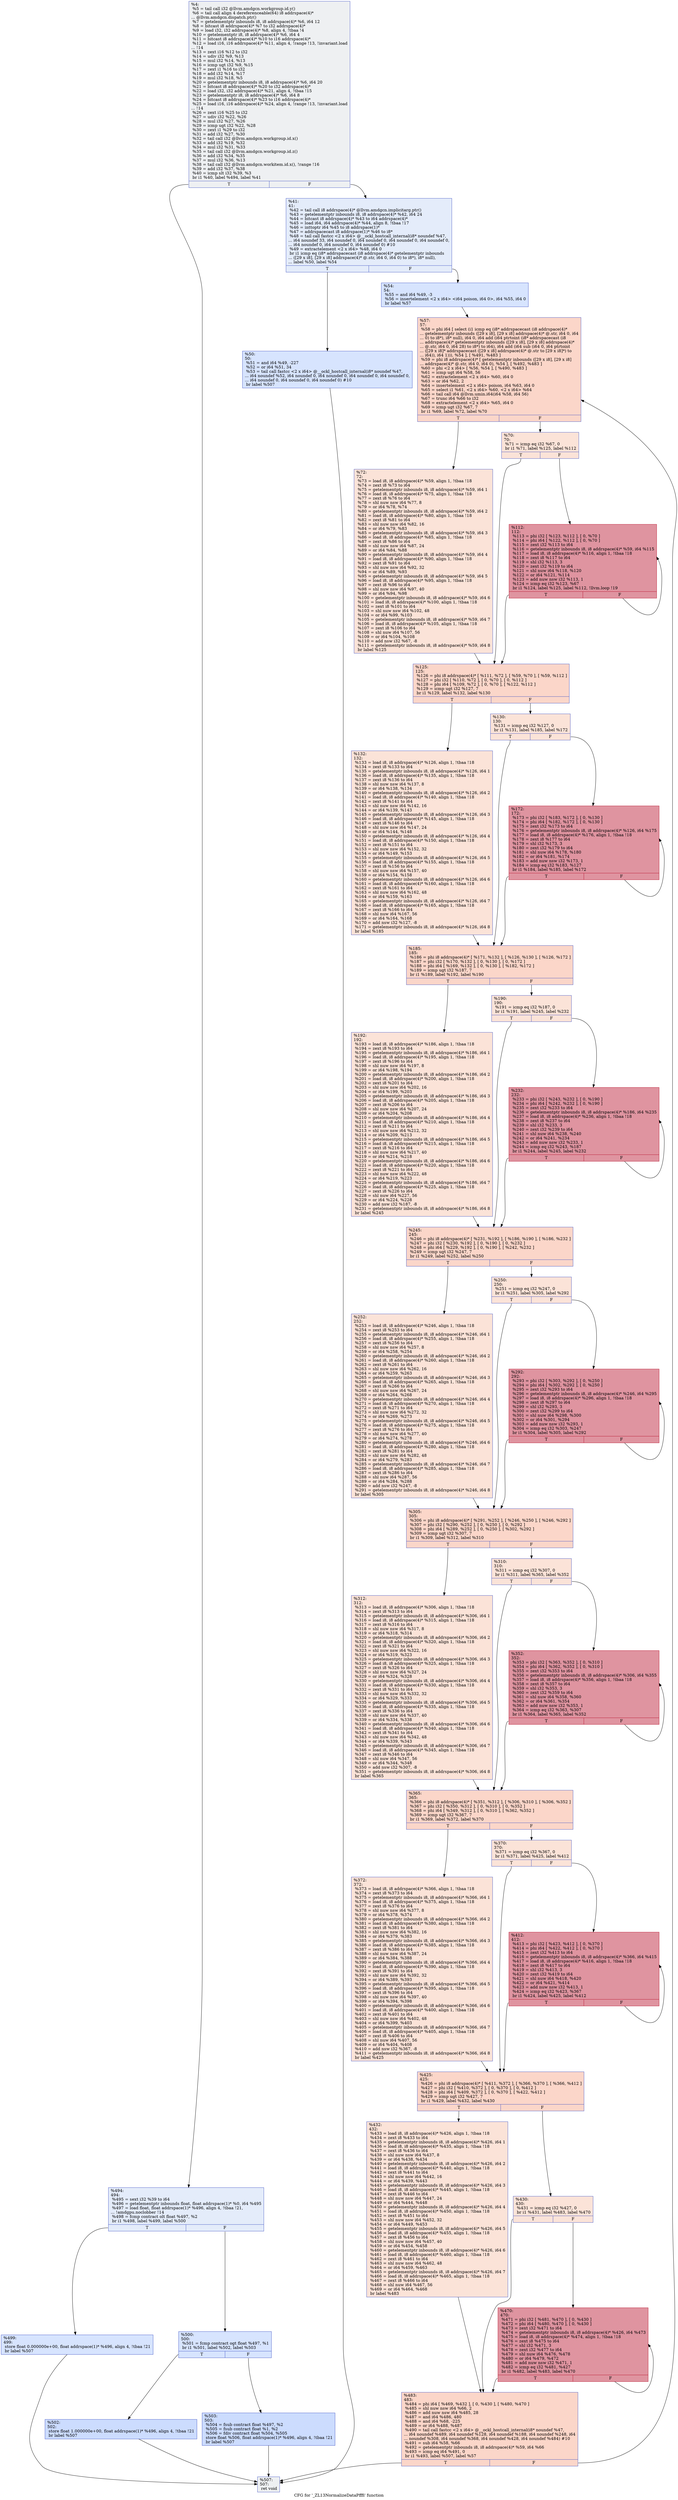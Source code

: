 digraph "CFG for '_ZL13NormalizeDataPfffi' function" {
	label="CFG for '_ZL13NormalizeDataPfffi' function";

	Node0x608a2f0 [shape=record,color="#3d50c3ff", style=filled, fillcolor="#d9dce170",label="{%4:\l  %5 = tail call i32 @llvm.amdgcn.workgroup.id.y()\l  %6 = tail call align 4 dereferenceable(64) i8 addrspace(4)*\l... @llvm.amdgcn.dispatch.ptr()\l  %7 = getelementptr inbounds i8, i8 addrspace(4)* %6, i64 12\l  %8 = bitcast i8 addrspace(4)* %7 to i32 addrspace(4)*\l  %9 = load i32, i32 addrspace(4)* %8, align 4, !tbaa !4\l  %10 = getelementptr i8, i8 addrspace(4)* %6, i64 4\l  %11 = bitcast i8 addrspace(4)* %10 to i16 addrspace(4)*\l  %12 = load i16, i16 addrspace(4)* %11, align 4, !range !13, !invariant.load\l... !14\l  %13 = zext i16 %12 to i32\l  %14 = udiv i32 %9, %13\l  %15 = mul i32 %14, %13\l  %16 = icmp ugt i32 %9, %15\l  %17 = zext i1 %16 to i32\l  %18 = add i32 %14, %17\l  %19 = mul i32 %18, %5\l  %20 = getelementptr inbounds i8, i8 addrspace(4)* %6, i64 20\l  %21 = bitcast i8 addrspace(4)* %20 to i32 addrspace(4)*\l  %22 = load i32, i32 addrspace(4)* %21, align 4, !tbaa !15\l  %23 = getelementptr i8, i8 addrspace(4)* %6, i64 8\l  %24 = bitcast i8 addrspace(4)* %23 to i16 addrspace(4)*\l  %25 = load i16, i16 addrspace(4)* %24, align 4, !range !13, !invariant.load\l... !14\l  %26 = zext i16 %25 to i32\l  %27 = udiv i32 %22, %26\l  %28 = mul i32 %27, %26\l  %29 = icmp ugt i32 %22, %28\l  %30 = zext i1 %29 to i32\l  %31 = add i32 %27, %30\l  %32 = tail call i32 @llvm.amdgcn.workgroup.id.x()\l  %33 = add i32 %19, %32\l  %34 = mul i32 %31, %33\l  %35 = tail call i32 @llvm.amdgcn.workgroup.id.z()\l  %36 = add i32 %34, %35\l  %37 = mul i32 %36, %13\l  %38 = tail call i32 @llvm.amdgcn.workitem.id.x(), !range !16\l  %39 = add i32 %37, %38\l  %40 = icmp slt i32 %39, %3\l  br i1 %40, label %494, label %41\l|{<s0>T|<s1>F}}"];
	Node0x608a2f0:s0 -> Node0x608e3f0;
	Node0x608a2f0:s1 -> Node0x608e480;
	Node0x608e480 [shape=record,color="#3d50c3ff", style=filled, fillcolor="#c1d4f470",label="{%41:\l41:                                               \l  %42 = tail call i8 addrspace(4)* @llvm.amdgcn.implicitarg.ptr()\l  %43 = getelementptr inbounds i8, i8 addrspace(4)* %42, i64 24\l  %44 = bitcast i8 addrspace(4)* %43 to i64 addrspace(4)*\l  %45 = load i64, i64 addrspace(4)* %44, align 8, !tbaa !17\l  %46 = inttoptr i64 %45 to i8 addrspace(1)*\l  %47 = addrspacecast i8 addrspace(1)* %46 to i8*\l  %48 = tail call fastcc \<2 x i64\> @__ockl_hostcall_internal(i8* noundef %47,\l... i64 noundef 33, i64 noundef 0, i64 noundef 0, i64 noundef 0, i64 noundef 0,\l... i64 noundef 0, i64 noundef 0, i64 noundef 0) #10\l  %49 = extractelement \<2 x i64\> %48, i64 0\l  br i1 icmp eq (i8* addrspacecast (i8 addrspace(4)* getelementptr inbounds\l... ([29 x i8], [29 x i8] addrspace(4)* @.str, i64 0, i64 0) to i8*), i8* null),\l... label %50, label %54\l|{<s0>T|<s1>F}}"];
	Node0x608e480:s0 -> Node0x608f3b0;
	Node0x608e480:s1 -> Node0x608fda0;
	Node0x608f3b0 [shape=record,color="#3d50c3ff", style=filled, fillcolor="#a5c3fe70",label="{%50:\l50:                                               \l  %51 = and i64 %49, -227\l  %52 = or i64 %51, 34\l  %53 = tail call fastcc \<2 x i64\> @__ockl_hostcall_internal(i8* noundef %47,\l... i64 noundef %52, i64 noundef 0, i64 noundef 0, i64 noundef 0, i64 noundef 0,\l... i64 noundef 0, i64 noundef 0, i64 noundef 0) #10\l  br label %507\l}"];
	Node0x608f3b0 -> Node0x6090060;
	Node0x608fda0 [shape=record,color="#3d50c3ff", style=filled, fillcolor="#a5c3fe70",label="{%54:\l54:                                               \l  %55 = and i64 %49, -3\l  %56 = insertelement \<2 x i64\> \<i64 poison, i64 0\>, i64 %55, i64 0\l  br label %57\l}"];
	Node0x608fda0 -> Node0x6090b10;
	Node0x6090b10 [shape=record,color="#3d50c3ff", style=filled, fillcolor="#f6a38570",label="{%57:\l57:                                               \l  %58 = phi i64 [ select (i1 icmp eq (i8* addrspacecast (i8 addrspace(4)*\l... getelementptr inbounds ([29 x i8], [29 x i8] addrspace(4)* @.str, i64 0, i64\l... 0) to i8*), i8* null), i64 0, i64 add (i64 ptrtoint (i8* addrspacecast (i8\l... addrspace(4)* getelementptr inbounds ([29 x i8], [29 x i8] addrspace(4)*\l... @.str, i64 0, i64 28) to i8*) to i64), i64 add (i64 sub (i64 0, i64 ptrtoint\l... ([29 x i8]* addrspacecast ([29 x i8] addrspace(4)* @.str to [29 x i8]*) to\l... i64)), i64 1))), %54 ], [ %491, %483 ]\l  %59 = phi i8 addrspace(4)* [ getelementptr inbounds ([29 x i8], [29 x i8]\l... addrspace(4)* @.str, i64 0, i64 0), %54 ], [ %492, %483 ]\l  %60 = phi \<2 x i64\> [ %56, %54 ], [ %490, %483 ]\l  %61 = icmp ugt i64 %58, 56\l  %62 = extractelement \<2 x i64\> %60, i64 0\l  %63 = or i64 %62, 2\l  %64 = insertelement \<2 x i64\> poison, i64 %63, i64 0\l  %65 = select i1 %61, \<2 x i64\> %60, \<2 x i64\> %64\l  %66 = tail call i64 @llvm.umin.i64(i64 %58, i64 56)\l  %67 = trunc i64 %66 to i32\l  %68 = extractelement \<2 x i64\> %65, i64 0\l  %69 = icmp ugt i32 %67, 7\l  br i1 %69, label %72, label %70\l|{<s0>T|<s1>F}}"];
	Node0x6090b10:s0 -> Node0x6091cd0;
	Node0x6090b10:s1 -> Node0x6091d60;
	Node0x6091d60 [shape=record,color="#3d50c3ff", style=filled, fillcolor="#f6bfa670",label="{%70:\l70:                                               \l  %71 = icmp eq i32 %67, 0\l  br i1 %71, label %125, label %112\l|{<s0>T|<s1>F}}"];
	Node0x6091d60:s0 -> Node0x6091f60;
	Node0x6091d60:s1 -> Node0x6091fb0;
	Node0x6091cd0 [shape=record,color="#3d50c3ff", style=filled, fillcolor="#f6bfa670",label="{%72:\l72:                                               \l  %73 = load i8, i8 addrspace(4)* %59, align 1, !tbaa !18\l  %74 = zext i8 %73 to i64\l  %75 = getelementptr inbounds i8, i8 addrspace(4)* %59, i64 1\l  %76 = load i8, i8 addrspace(4)* %75, align 1, !tbaa !18\l  %77 = zext i8 %76 to i64\l  %78 = shl nuw nsw i64 %77, 8\l  %79 = or i64 %78, %74\l  %80 = getelementptr inbounds i8, i8 addrspace(4)* %59, i64 2\l  %81 = load i8, i8 addrspace(4)* %80, align 1, !tbaa !18\l  %82 = zext i8 %81 to i64\l  %83 = shl nuw nsw i64 %82, 16\l  %84 = or i64 %79, %83\l  %85 = getelementptr inbounds i8, i8 addrspace(4)* %59, i64 3\l  %86 = load i8, i8 addrspace(4)* %85, align 1, !tbaa !18\l  %87 = zext i8 %86 to i64\l  %88 = shl nuw nsw i64 %87, 24\l  %89 = or i64 %84, %88\l  %90 = getelementptr inbounds i8, i8 addrspace(4)* %59, i64 4\l  %91 = load i8, i8 addrspace(4)* %90, align 1, !tbaa !18\l  %92 = zext i8 %91 to i64\l  %93 = shl nuw nsw i64 %92, 32\l  %94 = or i64 %89, %93\l  %95 = getelementptr inbounds i8, i8 addrspace(4)* %59, i64 5\l  %96 = load i8, i8 addrspace(4)* %95, align 1, !tbaa !18\l  %97 = zext i8 %96 to i64\l  %98 = shl nuw nsw i64 %97, 40\l  %99 = or i64 %94, %98\l  %100 = getelementptr inbounds i8, i8 addrspace(4)* %59, i64 6\l  %101 = load i8, i8 addrspace(4)* %100, align 1, !tbaa !18\l  %102 = zext i8 %101 to i64\l  %103 = shl nuw nsw i64 %102, 48\l  %104 = or i64 %99, %103\l  %105 = getelementptr inbounds i8, i8 addrspace(4)* %59, i64 7\l  %106 = load i8, i8 addrspace(4)* %105, align 1, !tbaa !18\l  %107 = zext i8 %106 to i64\l  %108 = shl nuw i64 %107, 56\l  %109 = or i64 %104, %108\l  %110 = add nsw i32 %67, -8\l  %111 = getelementptr inbounds i8, i8 addrspace(4)* %59, i64 8\l  br label %125\l}"];
	Node0x6091cd0 -> Node0x6091f60;
	Node0x6091fb0 [shape=record,color="#b70d28ff", style=filled, fillcolor="#b70d2870",label="{%112:\l112:                                              \l  %113 = phi i32 [ %123, %112 ], [ 0, %70 ]\l  %114 = phi i64 [ %122, %112 ], [ 0, %70 ]\l  %115 = zext i32 %113 to i64\l  %116 = getelementptr inbounds i8, i8 addrspace(4)* %59, i64 %115\l  %117 = load i8, i8 addrspace(4)* %116, align 1, !tbaa !18\l  %118 = zext i8 %117 to i64\l  %119 = shl i32 %113, 3\l  %120 = zext i32 %119 to i64\l  %121 = shl nuw i64 %118, %120\l  %122 = or i64 %121, %114\l  %123 = add nuw nsw i32 %113, 1\l  %124 = icmp eq i32 %123, %67\l  br i1 %124, label %125, label %112, !llvm.loop !19\l|{<s0>T|<s1>F}}"];
	Node0x6091fb0:s0 -> Node0x6091f60;
	Node0x6091fb0:s1 -> Node0x6091fb0;
	Node0x6091f60 [shape=record,color="#3d50c3ff", style=filled, fillcolor="#f6a38570",label="{%125:\l125:                                              \l  %126 = phi i8 addrspace(4)* [ %111, %72 ], [ %59, %70 ], [ %59, %112 ]\l  %127 = phi i32 [ %110, %72 ], [ 0, %70 ], [ 0, %112 ]\l  %128 = phi i64 [ %109, %72 ], [ 0, %70 ], [ %122, %112 ]\l  %129 = icmp ugt i32 %127, 7\l  br i1 %129, label %132, label %130\l|{<s0>T|<s1>F}}"];
	Node0x6091f60:s0 -> Node0x6091680;
	Node0x6091f60:s1 -> Node0x60916d0;
	Node0x60916d0 [shape=record,color="#3d50c3ff", style=filled, fillcolor="#f6bfa670",label="{%130:\l130:                                              \l  %131 = icmp eq i32 %127, 0\l  br i1 %131, label %185, label %172\l|{<s0>T|<s1>F}}"];
	Node0x60916d0:s0 -> Node0x60918a0;
	Node0x60916d0:s1 -> Node0x60918f0;
	Node0x6091680 [shape=record,color="#3d50c3ff", style=filled, fillcolor="#f6bfa670",label="{%132:\l132:                                              \l  %133 = load i8, i8 addrspace(4)* %126, align 1, !tbaa !18\l  %134 = zext i8 %133 to i64\l  %135 = getelementptr inbounds i8, i8 addrspace(4)* %126, i64 1\l  %136 = load i8, i8 addrspace(4)* %135, align 1, !tbaa !18\l  %137 = zext i8 %136 to i64\l  %138 = shl nuw nsw i64 %137, 8\l  %139 = or i64 %138, %134\l  %140 = getelementptr inbounds i8, i8 addrspace(4)* %126, i64 2\l  %141 = load i8, i8 addrspace(4)* %140, align 1, !tbaa !18\l  %142 = zext i8 %141 to i64\l  %143 = shl nuw nsw i64 %142, 16\l  %144 = or i64 %139, %143\l  %145 = getelementptr inbounds i8, i8 addrspace(4)* %126, i64 3\l  %146 = load i8, i8 addrspace(4)* %145, align 1, !tbaa !18\l  %147 = zext i8 %146 to i64\l  %148 = shl nuw nsw i64 %147, 24\l  %149 = or i64 %144, %148\l  %150 = getelementptr inbounds i8, i8 addrspace(4)* %126, i64 4\l  %151 = load i8, i8 addrspace(4)* %150, align 1, !tbaa !18\l  %152 = zext i8 %151 to i64\l  %153 = shl nuw nsw i64 %152, 32\l  %154 = or i64 %149, %153\l  %155 = getelementptr inbounds i8, i8 addrspace(4)* %126, i64 5\l  %156 = load i8, i8 addrspace(4)* %155, align 1, !tbaa !18\l  %157 = zext i8 %156 to i64\l  %158 = shl nuw nsw i64 %157, 40\l  %159 = or i64 %154, %158\l  %160 = getelementptr inbounds i8, i8 addrspace(4)* %126, i64 6\l  %161 = load i8, i8 addrspace(4)* %160, align 1, !tbaa !18\l  %162 = zext i8 %161 to i64\l  %163 = shl nuw nsw i64 %162, 48\l  %164 = or i64 %159, %163\l  %165 = getelementptr inbounds i8, i8 addrspace(4)* %126, i64 7\l  %166 = load i8, i8 addrspace(4)* %165, align 1, !tbaa !18\l  %167 = zext i8 %166 to i64\l  %168 = shl nuw i64 %167, 56\l  %169 = or i64 %164, %168\l  %170 = add nsw i32 %127, -8\l  %171 = getelementptr inbounds i8, i8 addrspace(4)* %126, i64 8\l  br label %185\l}"];
	Node0x6091680 -> Node0x60918a0;
	Node0x60918f0 [shape=record,color="#b70d28ff", style=filled, fillcolor="#b70d2870",label="{%172:\l172:                                              \l  %173 = phi i32 [ %183, %172 ], [ 0, %130 ]\l  %174 = phi i64 [ %182, %172 ], [ 0, %130 ]\l  %175 = zext i32 %173 to i64\l  %176 = getelementptr inbounds i8, i8 addrspace(4)* %126, i64 %175\l  %177 = load i8, i8 addrspace(4)* %176, align 1, !tbaa !18\l  %178 = zext i8 %177 to i64\l  %179 = shl i32 %173, 3\l  %180 = zext i32 %179 to i64\l  %181 = shl nuw i64 %178, %180\l  %182 = or i64 %181, %174\l  %183 = add nuw nsw i32 %173, 1\l  %184 = icmp eq i32 %183, %127\l  br i1 %184, label %185, label %172\l|{<s0>T|<s1>F}}"];
	Node0x60918f0:s0 -> Node0x60918a0;
	Node0x60918f0:s1 -> Node0x60918f0;
	Node0x60918a0 [shape=record,color="#3d50c3ff", style=filled, fillcolor="#f6a38570",label="{%185:\l185:                                              \l  %186 = phi i8 addrspace(4)* [ %171, %132 ], [ %126, %130 ], [ %126, %172 ]\l  %187 = phi i32 [ %170, %132 ], [ 0, %130 ], [ 0, %172 ]\l  %188 = phi i64 [ %169, %132 ], [ 0, %130 ], [ %182, %172 ]\l  %189 = icmp ugt i32 %187, 7\l  br i1 %189, label %192, label %190\l|{<s0>T|<s1>F}}"];
	Node0x60918a0:s0 -> Node0x60971a0;
	Node0x60918a0:s1 -> Node0x60971f0;
	Node0x60971f0 [shape=record,color="#3d50c3ff", style=filled, fillcolor="#f6bfa670",label="{%190:\l190:                                              \l  %191 = icmp eq i32 %187, 0\l  br i1 %191, label %245, label %232\l|{<s0>T|<s1>F}}"];
	Node0x60971f0:s0 -> Node0x6097380;
	Node0x60971f0:s1 -> Node0x60973d0;
	Node0x60971a0 [shape=record,color="#3d50c3ff", style=filled, fillcolor="#f6bfa670",label="{%192:\l192:                                              \l  %193 = load i8, i8 addrspace(4)* %186, align 1, !tbaa !18\l  %194 = zext i8 %193 to i64\l  %195 = getelementptr inbounds i8, i8 addrspace(4)* %186, i64 1\l  %196 = load i8, i8 addrspace(4)* %195, align 1, !tbaa !18\l  %197 = zext i8 %196 to i64\l  %198 = shl nuw nsw i64 %197, 8\l  %199 = or i64 %198, %194\l  %200 = getelementptr inbounds i8, i8 addrspace(4)* %186, i64 2\l  %201 = load i8, i8 addrspace(4)* %200, align 1, !tbaa !18\l  %202 = zext i8 %201 to i64\l  %203 = shl nuw nsw i64 %202, 16\l  %204 = or i64 %199, %203\l  %205 = getelementptr inbounds i8, i8 addrspace(4)* %186, i64 3\l  %206 = load i8, i8 addrspace(4)* %205, align 1, !tbaa !18\l  %207 = zext i8 %206 to i64\l  %208 = shl nuw nsw i64 %207, 24\l  %209 = or i64 %204, %208\l  %210 = getelementptr inbounds i8, i8 addrspace(4)* %186, i64 4\l  %211 = load i8, i8 addrspace(4)* %210, align 1, !tbaa !18\l  %212 = zext i8 %211 to i64\l  %213 = shl nuw nsw i64 %212, 32\l  %214 = or i64 %209, %213\l  %215 = getelementptr inbounds i8, i8 addrspace(4)* %186, i64 5\l  %216 = load i8, i8 addrspace(4)* %215, align 1, !tbaa !18\l  %217 = zext i8 %216 to i64\l  %218 = shl nuw nsw i64 %217, 40\l  %219 = or i64 %214, %218\l  %220 = getelementptr inbounds i8, i8 addrspace(4)* %186, i64 6\l  %221 = load i8, i8 addrspace(4)* %220, align 1, !tbaa !18\l  %222 = zext i8 %221 to i64\l  %223 = shl nuw nsw i64 %222, 48\l  %224 = or i64 %219, %223\l  %225 = getelementptr inbounds i8, i8 addrspace(4)* %186, i64 7\l  %226 = load i8, i8 addrspace(4)* %225, align 1, !tbaa !18\l  %227 = zext i8 %226 to i64\l  %228 = shl nuw i64 %227, 56\l  %229 = or i64 %224, %228\l  %230 = add nsw i32 %187, -8\l  %231 = getelementptr inbounds i8, i8 addrspace(4)* %186, i64 8\l  br label %245\l}"];
	Node0x60971a0 -> Node0x6097380;
	Node0x60973d0 [shape=record,color="#b70d28ff", style=filled, fillcolor="#b70d2870",label="{%232:\l232:                                              \l  %233 = phi i32 [ %243, %232 ], [ 0, %190 ]\l  %234 = phi i64 [ %242, %232 ], [ 0, %190 ]\l  %235 = zext i32 %233 to i64\l  %236 = getelementptr inbounds i8, i8 addrspace(4)* %186, i64 %235\l  %237 = load i8, i8 addrspace(4)* %236, align 1, !tbaa !18\l  %238 = zext i8 %237 to i64\l  %239 = shl i32 %233, 3\l  %240 = zext i32 %239 to i64\l  %241 = shl nuw i64 %238, %240\l  %242 = or i64 %241, %234\l  %243 = add nuw nsw i32 %233, 1\l  %244 = icmp eq i32 %243, %187\l  br i1 %244, label %245, label %232\l|{<s0>T|<s1>F}}"];
	Node0x60973d0:s0 -> Node0x6097380;
	Node0x60973d0:s1 -> Node0x60973d0;
	Node0x6097380 [shape=record,color="#3d50c3ff", style=filled, fillcolor="#f6a38570",label="{%245:\l245:                                              \l  %246 = phi i8 addrspace(4)* [ %231, %192 ], [ %186, %190 ], [ %186, %232 ]\l  %247 = phi i32 [ %230, %192 ], [ 0, %190 ], [ 0, %232 ]\l  %248 = phi i64 [ %229, %192 ], [ 0, %190 ], [ %242, %232 ]\l  %249 = icmp ugt i32 %247, 7\l  br i1 %249, label %252, label %250\l|{<s0>T|<s1>F}}"];
	Node0x6097380:s0 -> Node0x60993f0;
	Node0x6097380:s1 -> Node0x6099440;
	Node0x6099440 [shape=record,color="#3d50c3ff", style=filled, fillcolor="#f6bfa670",label="{%250:\l250:                                              \l  %251 = icmp eq i32 %247, 0\l  br i1 %251, label %305, label %292\l|{<s0>T|<s1>F}}"];
	Node0x6099440:s0 -> Node0x60995d0;
	Node0x6099440:s1 -> Node0x6099620;
	Node0x60993f0 [shape=record,color="#3d50c3ff", style=filled, fillcolor="#f6bfa670",label="{%252:\l252:                                              \l  %253 = load i8, i8 addrspace(4)* %246, align 1, !tbaa !18\l  %254 = zext i8 %253 to i64\l  %255 = getelementptr inbounds i8, i8 addrspace(4)* %246, i64 1\l  %256 = load i8, i8 addrspace(4)* %255, align 1, !tbaa !18\l  %257 = zext i8 %256 to i64\l  %258 = shl nuw nsw i64 %257, 8\l  %259 = or i64 %258, %254\l  %260 = getelementptr inbounds i8, i8 addrspace(4)* %246, i64 2\l  %261 = load i8, i8 addrspace(4)* %260, align 1, !tbaa !18\l  %262 = zext i8 %261 to i64\l  %263 = shl nuw nsw i64 %262, 16\l  %264 = or i64 %259, %263\l  %265 = getelementptr inbounds i8, i8 addrspace(4)* %246, i64 3\l  %266 = load i8, i8 addrspace(4)* %265, align 1, !tbaa !18\l  %267 = zext i8 %266 to i64\l  %268 = shl nuw nsw i64 %267, 24\l  %269 = or i64 %264, %268\l  %270 = getelementptr inbounds i8, i8 addrspace(4)* %246, i64 4\l  %271 = load i8, i8 addrspace(4)* %270, align 1, !tbaa !18\l  %272 = zext i8 %271 to i64\l  %273 = shl nuw nsw i64 %272, 32\l  %274 = or i64 %269, %273\l  %275 = getelementptr inbounds i8, i8 addrspace(4)* %246, i64 5\l  %276 = load i8, i8 addrspace(4)* %275, align 1, !tbaa !18\l  %277 = zext i8 %276 to i64\l  %278 = shl nuw nsw i64 %277, 40\l  %279 = or i64 %274, %278\l  %280 = getelementptr inbounds i8, i8 addrspace(4)* %246, i64 6\l  %281 = load i8, i8 addrspace(4)* %280, align 1, !tbaa !18\l  %282 = zext i8 %281 to i64\l  %283 = shl nuw nsw i64 %282, 48\l  %284 = or i64 %279, %283\l  %285 = getelementptr inbounds i8, i8 addrspace(4)* %246, i64 7\l  %286 = load i8, i8 addrspace(4)* %285, align 1, !tbaa !18\l  %287 = zext i8 %286 to i64\l  %288 = shl nuw i64 %287, 56\l  %289 = or i64 %284, %288\l  %290 = add nsw i32 %247, -8\l  %291 = getelementptr inbounds i8, i8 addrspace(4)* %246, i64 8\l  br label %305\l}"];
	Node0x60993f0 -> Node0x60995d0;
	Node0x6099620 [shape=record,color="#b70d28ff", style=filled, fillcolor="#b70d2870",label="{%292:\l292:                                              \l  %293 = phi i32 [ %303, %292 ], [ 0, %250 ]\l  %294 = phi i64 [ %302, %292 ], [ 0, %250 ]\l  %295 = zext i32 %293 to i64\l  %296 = getelementptr inbounds i8, i8 addrspace(4)* %246, i64 %295\l  %297 = load i8, i8 addrspace(4)* %296, align 1, !tbaa !18\l  %298 = zext i8 %297 to i64\l  %299 = shl i32 %293, 3\l  %300 = zext i32 %299 to i64\l  %301 = shl nuw i64 %298, %300\l  %302 = or i64 %301, %294\l  %303 = add nuw nsw i32 %293, 1\l  %304 = icmp eq i32 %303, %247\l  br i1 %304, label %305, label %292\l|{<s0>T|<s1>F}}"];
	Node0x6099620:s0 -> Node0x60995d0;
	Node0x6099620:s1 -> Node0x6099620;
	Node0x60995d0 [shape=record,color="#3d50c3ff", style=filled, fillcolor="#f6a38570",label="{%305:\l305:                                              \l  %306 = phi i8 addrspace(4)* [ %291, %252 ], [ %246, %250 ], [ %246, %292 ]\l  %307 = phi i32 [ %290, %252 ], [ 0, %250 ], [ 0, %292 ]\l  %308 = phi i64 [ %289, %252 ], [ 0, %250 ], [ %302, %292 ]\l  %309 = icmp ugt i32 %307, 7\l  br i1 %309, label %312, label %310\l|{<s0>T|<s1>F}}"];
	Node0x60995d0:s0 -> Node0x609be70;
	Node0x60995d0:s1 -> Node0x609bec0;
	Node0x609bec0 [shape=record,color="#3d50c3ff", style=filled, fillcolor="#f6bfa670",label="{%310:\l310:                                              \l  %311 = icmp eq i32 %307, 0\l  br i1 %311, label %365, label %352\l|{<s0>T|<s1>F}}"];
	Node0x609bec0:s0 -> Node0x609c050;
	Node0x609bec0:s1 -> Node0x609c0a0;
	Node0x609be70 [shape=record,color="#3d50c3ff", style=filled, fillcolor="#f6bfa670",label="{%312:\l312:                                              \l  %313 = load i8, i8 addrspace(4)* %306, align 1, !tbaa !18\l  %314 = zext i8 %313 to i64\l  %315 = getelementptr inbounds i8, i8 addrspace(4)* %306, i64 1\l  %316 = load i8, i8 addrspace(4)* %315, align 1, !tbaa !18\l  %317 = zext i8 %316 to i64\l  %318 = shl nuw nsw i64 %317, 8\l  %319 = or i64 %318, %314\l  %320 = getelementptr inbounds i8, i8 addrspace(4)* %306, i64 2\l  %321 = load i8, i8 addrspace(4)* %320, align 1, !tbaa !18\l  %322 = zext i8 %321 to i64\l  %323 = shl nuw nsw i64 %322, 16\l  %324 = or i64 %319, %323\l  %325 = getelementptr inbounds i8, i8 addrspace(4)* %306, i64 3\l  %326 = load i8, i8 addrspace(4)* %325, align 1, !tbaa !18\l  %327 = zext i8 %326 to i64\l  %328 = shl nuw nsw i64 %327, 24\l  %329 = or i64 %324, %328\l  %330 = getelementptr inbounds i8, i8 addrspace(4)* %306, i64 4\l  %331 = load i8, i8 addrspace(4)* %330, align 1, !tbaa !18\l  %332 = zext i8 %331 to i64\l  %333 = shl nuw nsw i64 %332, 32\l  %334 = or i64 %329, %333\l  %335 = getelementptr inbounds i8, i8 addrspace(4)* %306, i64 5\l  %336 = load i8, i8 addrspace(4)* %335, align 1, !tbaa !18\l  %337 = zext i8 %336 to i64\l  %338 = shl nuw nsw i64 %337, 40\l  %339 = or i64 %334, %338\l  %340 = getelementptr inbounds i8, i8 addrspace(4)* %306, i64 6\l  %341 = load i8, i8 addrspace(4)* %340, align 1, !tbaa !18\l  %342 = zext i8 %341 to i64\l  %343 = shl nuw nsw i64 %342, 48\l  %344 = or i64 %339, %343\l  %345 = getelementptr inbounds i8, i8 addrspace(4)* %306, i64 7\l  %346 = load i8, i8 addrspace(4)* %345, align 1, !tbaa !18\l  %347 = zext i8 %346 to i64\l  %348 = shl nuw i64 %347, 56\l  %349 = or i64 %344, %348\l  %350 = add nsw i32 %307, -8\l  %351 = getelementptr inbounds i8, i8 addrspace(4)* %306, i64 8\l  br label %365\l}"];
	Node0x609be70 -> Node0x609c050;
	Node0x609c0a0 [shape=record,color="#b70d28ff", style=filled, fillcolor="#b70d2870",label="{%352:\l352:                                              \l  %353 = phi i32 [ %363, %352 ], [ 0, %310 ]\l  %354 = phi i64 [ %362, %352 ], [ 0, %310 ]\l  %355 = zext i32 %353 to i64\l  %356 = getelementptr inbounds i8, i8 addrspace(4)* %306, i64 %355\l  %357 = load i8, i8 addrspace(4)* %356, align 1, !tbaa !18\l  %358 = zext i8 %357 to i64\l  %359 = shl i32 %353, 3\l  %360 = zext i32 %359 to i64\l  %361 = shl nuw i64 %358, %360\l  %362 = or i64 %361, %354\l  %363 = add nuw nsw i32 %353, 1\l  %364 = icmp eq i32 %363, %307\l  br i1 %364, label %365, label %352\l|{<s0>T|<s1>F}}"];
	Node0x609c0a0:s0 -> Node0x609c050;
	Node0x609c0a0:s1 -> Node0x609c0a0;
	Node0x609c050 [shape=record,color="#3d50c3ff", style=filled, fillcolor="#f6a38570",label="{%365:\l365:                                              \l  %366 = phi i8 addrspace(4)* [ %351, %312 ], [ %306, %310 ], [ %306, %352 ]\l  %367 = phi i32 [ %350, %312 ], [ 0, %310 ], [ 0, %352 ]\l  %368 = phi i64 [ %349, %312 ], [ 0, %310 ], [ %362, %352 ]\l  %369 = icmp ugt i32 %367, 7\l  br i1 %369, label %372, label %370\l|{<s0>T|<s1>F}}"];
	Node0x609c050:s0 -> Node0x609eb10;
	Node0x609c050:s1 -> Node0x609eb60;
	Node0x609eb60 [shape=record,color="#3d50c3ff", style=filled, fillcolor="#f6bfa670",label="{%370:\l370:                                              \l  %371 = icmp eq i32 %367, 0\l  br i1 %371, label %425, label %412\l|{<s0>T|<s1>F}}"];
	Node0x609eb60:s0 -> Node0x609ecf0;
	Node0x609eb60:s1 -> Node0x609ed40;
	Node0x609eb10 [shape=record,color="#3d50c3ff", style=filled, fillcolor="#f6bfa670",label="{%372:\l372:                                              \l  %373 = load i8, i8 addrspace(4)* %366, align 1, !tbaa !18\l  %374 = zext i8 %373 to i64\l  %375 = getelementptr inbounds i8, i8 addrspace(4)* %366, i64 1\l  %376 = load i8, i8 addrspace(4)* %375, align 1, !tbaa !18\l  %377 = zext i8 %376 to i64\l  %378 = shl nuw nsw i64 %377, 8\l  %379 = or i64 %378, %374\l  %380 = getelementptr inbounds i8, i8 addrspace(4)* %366, i64 2\l  %381 = load i8, i8 addrspace(4)* %380, align 1, !tbaa !18\l  %382 = zext i8 %381 to i64\l  %383 = shl nuw nsw i64 %382, 16\l  %384 = or i64 %379, %383\l  %385 = getelementptr inbounds i8, i8 addrspace(4)* %366, i64 3\l  %386 = load i8, i8 addrspace(4)* %385, align 1, !tbaa !18\l  %387 = zext i8 %386 to i64\l  %388 = shl nuw nsw i64 %387, 24\l  %389 = or i64 %384, %388\l  %390 = getelementptr inbounds i8, i8 addrspace(4)* %366, i64 4\l  %391 = load i8, i8 addrspace(4)* %390, align 1, !tbaa !18\l  %392 = zext i8 %391 to i64\l  %393 = shl nuw nsw i64 %392, 32\l  %394 = or i64 %389, %393\l  %395 = getelementptr inbounds i8, i8 addrspace(4)* %366, i64 5\l  %396 = load i8, i8 addrspace(4)* %395, align 1, !tbaa !18\l  %397 = zext i8 %396 to i64\l  %398 = shl nuw nsw i64 %397, 40\l  %399 = or i64 %394, %398\l  %400 = getelementptr inbounds i8, i8 addrspace(4)* %366, i64 6\l  %401 = load i8, i8 addrspace(4)* %400, align 1, !tbaa !18\l  %402 = zext i8 %401 to i64\l  %403 = shl nuw nsw i64 %402, 48\l  %404 = or i64 %399, %403\l  %405 = getelementptr inbounds i8, i8 addrspace(4)* %366, i64 7\l  %406 = load i8, i8 addrspace(4)* %405, align 1, !tbaa !18\l  %407 = zext i8 %406 to i64\l  %408 = shl nuw i64 %407, 56\l  %409 = or i64 %404, %408\l  %410 = add nsw i32 %367, -8\l  %411 = getelementptr inbounds i8, i8 addrspace(4)* %366, i64 8\l  br label %425\l}"];
	Node0x609eb10 -> Node0x609ecf0;
	Node0x609ed40 [shape=record,color="#b70d28ff", style=filled, fillcolor="#b70d2870",label="{%412:\l412:                                              \l  %413 = phi i32 [ %423, %412 ], [ 0, %370 ]\l  %414 = phi i64 [ %422, %412 ], [ 0, %370 ]\l  %415 = zext i32 %413 to i64\l  %416 = getelementptr inbounds i8, i8 addrspace(4)* %366, i64 %415\l  %417 = load i8, i8 addrspace(4)* %416, align 1, !tbaa !18\l  %418 = zext i8 %417 to i64\l  %419 = shl i32 %413, 3\l  %420 = zext i32 %419 to i64\l  %421 = shl nuw i64 %418, %420\l  %422 = or i64 %421, %414\l  %423 = add nuw nsw i32 %413, 1\l  %424 = icmp eq i32 %423, %367\l  br i1 %424, label %425, label %412\l|{<s0>T|<s1>F}}"];
	Node0x609ed40:s0 -> Node0x609ecf0;
	Node0x609ed40:s1 -> Node0x609ed40;
	Node0x609ecf0 [shape=record,color="#3d50c3ff", style=filled, fillcolor="#f6a38570",label="{%425:\l425:                                              \l  %426 = phi i8 addrspace(4)* [ %411, %372 ], [ %366, %370 ], [ %366, %412 ]\l  %427 = phi i32 [ %410, %372 ], [ 0, %370 ], [ 0, %412 ]\l  %428 = phi i64 [ %409, %372 ], [ 0, %370 ], [ %422, %412 ]\l  %429 = icmp ugt i32 %427, 7\l  br i1 %429, label %432, label %430\l|{<s0>T|<s1>F}}"];
	Node0x609ecf0:s0 -> Node0x60a1370;
	Node0x609ecf0:s1 -> Node0x60a13c0;
	Node0x60a13c0 [shape=record,color="#3d50c3ff", style=filled, fillcolor="#f6bfa670",label="{%430:\l430:                                              \l  %431 = icmp eq i32 %427, 0\l  br i1 %431, label %483, label %470\l|{<s0>T|<s1>F}}"];
	Node0x60a13c0:s0 -> Node0x6090fb0;
	Node0x60a13c0:s1 -> Node0x60a1550;
	Node0x60a1370 [shape=record,color="#3d50c3ff", style=filled, fillcolor="#f6bfa670",label="{%432:\l432:                                              \l  %433 = load i8, i8 addrspace(4)* %426, align 1, !tbaa !18\l  %434 = zext i8 %433 to i64\l  %435 = getelementptr inbounds i8, i8 addrspace(4)* %426, i64 1\l  %436 = load i8, i8 addrspace(4)* %435, align 1, !tbaa !18\l  %437 = zext i8 %436 to i64\l  %438 = shl nuw nsw i64 %437, 8\l  %439 = or i64 %438, %434\l  %440 = getelementptr inbounds i8, i8 addrspace(4)* %426, i64 2\l  %441 = load i8, i8 addrspace(4)* %440, align 1, !tbaa !18\l  %442 = zext i8 %441 to i64\l  %443 = shl nuw nsw i64 %442, 16\l  %444 = or i64 %439, %443\l  %445 = getelementptr inbounds i8, i8 addrspace(4)* %426, i64 3\l  %446 = load i8, i8 addrspace(4)* %445, align 1, !tbaa !18\l  %447 = zext i8 %446 to i64\l  %448 = shl nuw nsw i64 %447, 24\l  %449 = or i64 %444, %448\l  %450 = getelementptr inbounds i8, i8 addrspace(4)* %426, i64 4\l  %451 = load i8, i8 addrspace(4)* %450, align 1, !tbaa !18\l  %452 = zext i8 %451 to i64\l  %453 = shl nuw nsw i64 %452, 32\l  %454 = or i64 %449, %453\l  %455 = getelementptr inbounds i8, i8 addrspace(4)* %426, i64 5\l  %456 = load i8, i8 addrspace(4)* %455, align 1, !tbaa !18\l  %457 = zext i8 %456 to i64\l  %458 = shl nuw nsw i64 %457, 40\l  %459 = or i64 %454, %458\l  %460 = getelementptr inbounds i8, i8 addrspace(4)* %426, i64 6\l  %461 = load i8, i8 addrspace(4)* %460, align 1, !tbaa !18\l  %462 = zext i8 %461 to i64\l  %463 = shl nuw nsw i64 %462, 48\l  %464 = or i64 %459, %463\l  %465 = getelementptr inbounds i8, i8 addrspace(4)* %426, i64 7\l  %466 = load i8, i8 addrspace(4)* %465, align 1, !tbaa !18\l  %467 = zext i8 %466 to i64\l  %468 = shl nuw i64 %467, 56\l  %469 = or i64 %464, %468\l  br label %483\l}"];
	Node0x60a1370 -> Node0x6090fb0;
	Node0x60a1550 [shape=record,color="#b70d28ff", style=filled, fillcolor="#b70d2870",label="{%470:\l470:                                              \l  %471 = phi i32 [ %481, %470 ], [ 0, %430 ]\l  %472 = phi i64 [ %480, %470 ], [ 0, %430 ]\l  %473 = zext i32 %471 to i64\l  %474 = getelementptr inbounds i8, i8 addrspace(4)* %426, i64 %473\l  %475 = load i8, i8 addrspace(4)* %474, align 1, !tbaa !18\l  %476 = zext i8 %475 to i64\l  %477 = shl i32 %471, 3\l  %478 = zext i32 %477 to i64\l  %479 = shl nuw i64 %476, %478\l  %480 = or i64 %479, %472\l  %481 = add nuw nsw i32 %471, 1\l  %482 = icmp eq i32 %481, %427\l  br i1 %482, label %483, label %470\l|{<s0>T|<s1>F}}"];
	Node0x60a1550:s0 -> Node0x6090fb0;
	Node0x60a1550:s1 -> Node0x60a1550;
	Node0x6090fb0 [shape=record,color="#3d50c3ff", style=filled, fillcolor="#f6a38570",label="{%483:\l483:                                              \l  %484 = phi i64 [ %469, %432 ], [ 0, %430 ], [ %480, %470 ]\l  %485 = shl nuw nsw i64 %66, 2\l  %486 = add nuw nsw i64 %485, 28\l  %487 = and i64 %486, 480\l  %488 = and i64 %68, -225\l  %489 = or i64 %488, %487\l  %490 = tail call fastcc \<2 x i64\> @__ockl_hostcall_internal(i8* noundef %47,\l... i64 noundef %489, i64 noundef %128, i64 noundef %188, i64 noundef %248, i64\l... noundef %308, i64 noundef %368, i64 noundef %428, i64 noundef %484) #10\l  %491 = sub i64 %58, %66\l  %492 = getelementptr inbounds i8, i8 addrspace(4)* %59, i64 %66\l  %493 = icmp eq i64 %491, 0\l  br i1 %493, label %507, label %57\l|{<s0>T|<s1>F}}"];
	Node0x6090fb0:s0 -> Node0x6090060;
	Node0x6090fb0:s1 -> Node0x6090b10;
	Node0x608e3f0 [shape=record,color="#3d50c3ff", style=filled, fillcolor="#c1d4f470",label="{%494:\l494:                                              \l  %495 = sext i32 %39 to i64\l  %496 = getelementptr inbounds float, float addrspace(1)* %0, i64 %495\l  %497 = load float, float addrspace(1)* %496, align 4, !tbaa !21,\l... !amdgpu.noclobber !14\l  %498 = fcmp contract olt float %497, %2\l  br i1 %498, label %499, label %500\l|{<s0>T|<s1>F}}"];
	Node0x608e3f0:s0 -> Node0x60a3fe0;
	Node0x608e3f0:s1 -> Node0x60a4030;
	Node0x60a3fe0 [shape=record,color="#3d50c3ff", style=filled, fillcolor="#a5c3fe70",label="{%499:\l499:                                              \l  store float 0.000000e+00, float addrspace(1)* %496, align 4, !tbaa !21\l  br label %507\l}"];
	Node0x60a3fe0 -> Node0x6090060;
	Node0x60a4030 [shape=record,color="#3d50c3ff", style=filled, fillcolor="#a5c3fe70",label="{%500:\l500:                                              \l  %501 = fcmp contract ogt float %497, %1\l  br i1 %501, label %502, label %503\l|{<s0>T|<s1>F}}"];
	Node0x60a4030:s0 -> Node0x60a52e0;
	Node0x60a4030:s1 -> Node0x60a5330;
	Node0x60a52e0 [shape=record,color="#3d50c3ff", style=filled, fillcolor="#8caffe70",label="{%502:\l502:                                              \l  store float 1.000000e+00, float addrspace(1)* %496, align 4, !tbaa !21\l  br label %507\l}"];
	Node0x60a52e0 -> Node0x6090060;
	Node0x60a5330 [shape=record,color="#3d50c3ff", style=filled, fillcolor="#8caffe70",label="{%503:\l503:                                              \l  %504 = fsub contract float %497, %2\l  %505 = fsub contract float %1, %2\l  %506 = fdiv contract float %504, %505\l  store float %506, float addrspace(1)* %496, align 4, !tbaa !21\l  br label %507\l}"];
	Node0x60a5330 -> Node0x6090060;
	Node0x6090060 [shape=record,color="#3d50c3ff", style=filled, fillcolor="#d9dce170",label="{%507:\l507:                                              \l  ret void\l}"];
}
